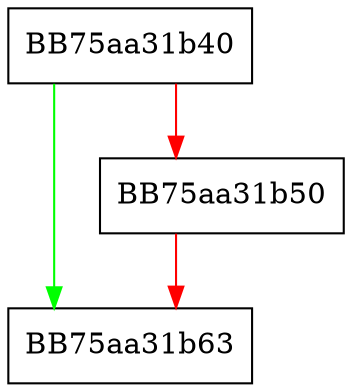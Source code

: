 digraph nscript_cleanup_infos {
  node [shape="box"];
  graph [splines=ortho];
  BB75aa31b40 -> BB75aa31b63 [color="green"];
  BB75aa31b40 -> BB75aa31b50 [color="red"];
  BB75aa31b50 -> BB75aa31b63 [color="red"];
}